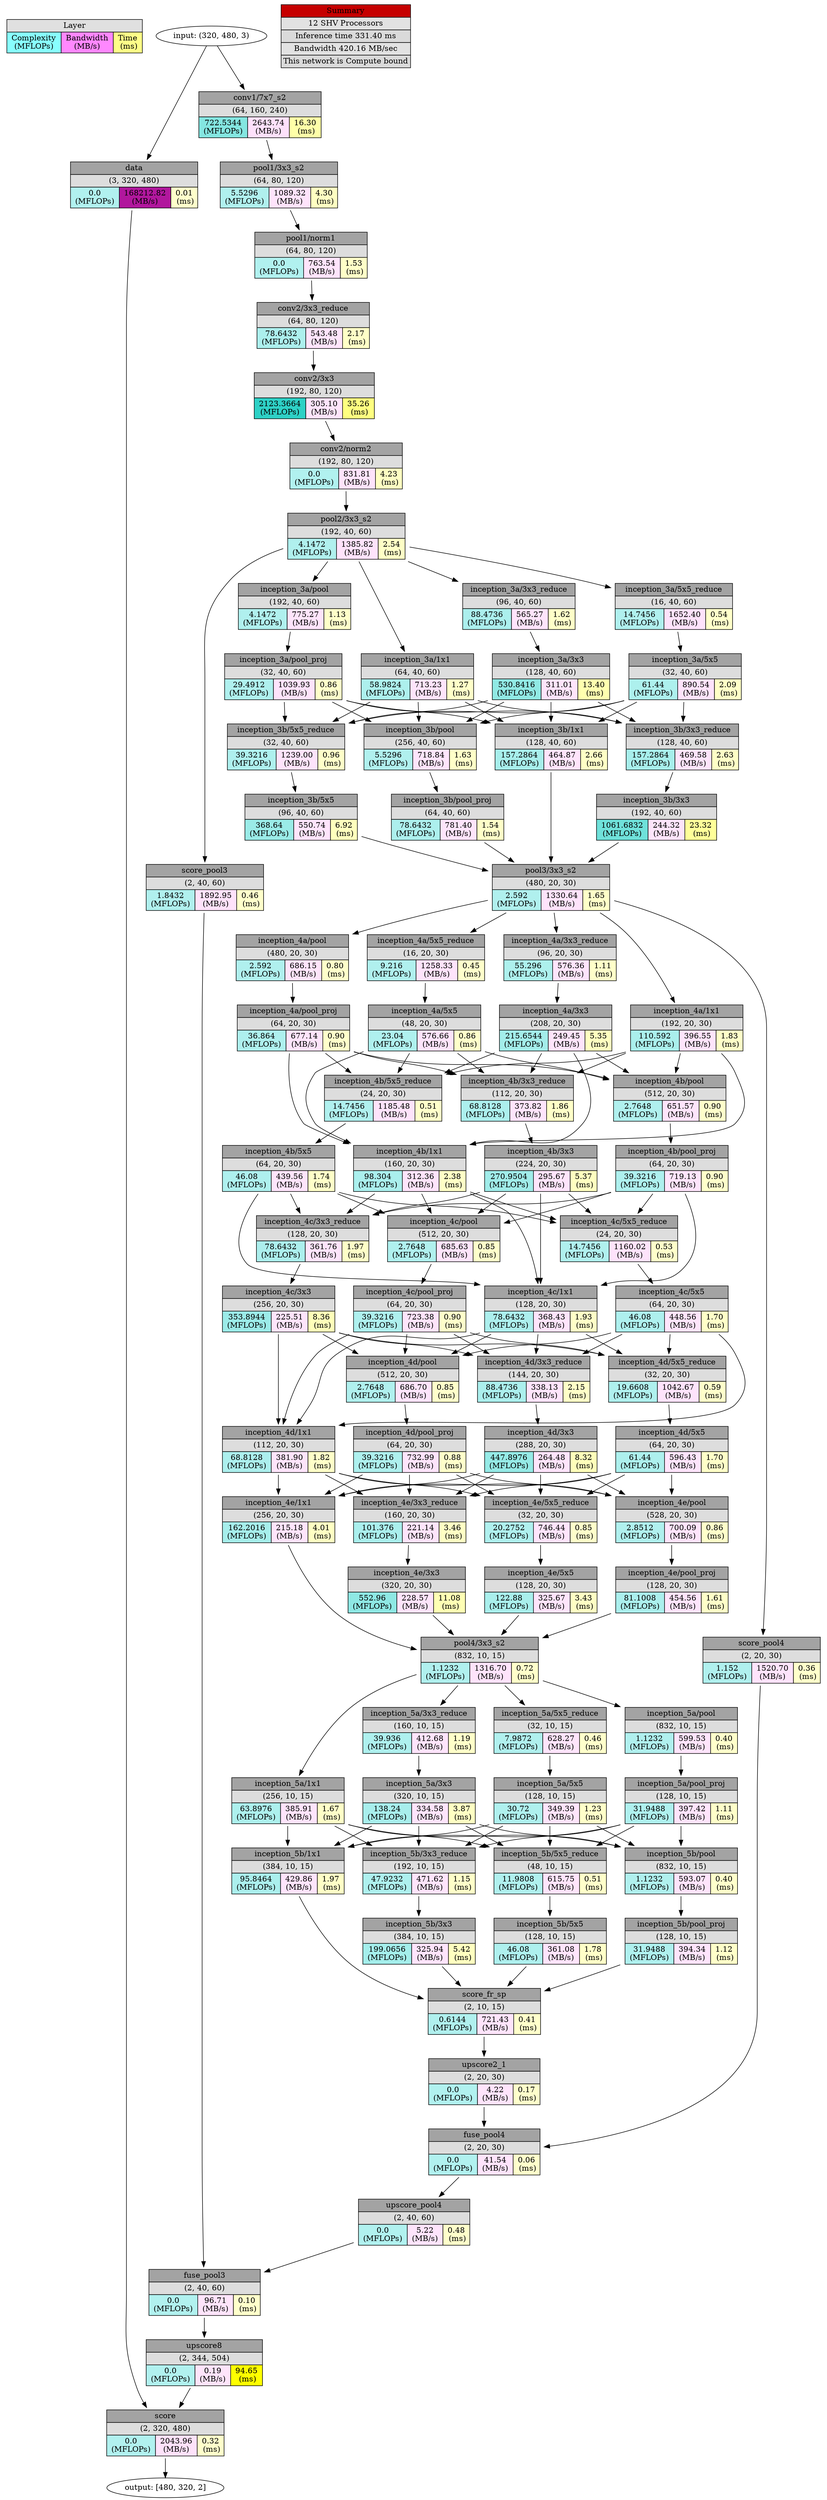 digraph output {
	Legend [label=<<TABLE BORDER="0" CELLBORDER="1" CELLSPACING="0" CELLPADDING="3">
<TR><TD  BGCOLOR = "#E0E0E0" COLSPAN="3">Layer</TD></TR>
<TR><TD BGCOLOR = "#88FFFF"> Complexity <br/> (MFLOPs) </TD>
<TD BGCOLOR = "#FF88FF"> Bandwidth <br/> (MB/s) </TD>
<TD BGCOLOR = "#FFFF88"> Time <br/> (ms)</TD></TR>
</TABLE>>
 shape=plaintext]
	Input [label="input: (320, 480, 3)"]
	data [label=<
<TABLE BORDER="0" CELLBORDER="1" CELLSPACING="0" CELLPADDING="3">
<TR>
    <TD  BGCOLOR = "#A3A3A3" COLSPAN="3">data</TD>
</TR>
<TR>
    <TD  BGCOLOR = "#DDDDDD" COLSPAN="3">(3, 320, 480)</TD>
</TR>
<TR>
    <TD BGCOLOR = "#B1F1EF"> 0.0 <br/> (MFLOPs) </TD>
    <TD BGCOLOR = "#B1179D"> 168212.82 <br/> (MB/s) </TD>
    <TD BGCOLOR = "#FFFFCB"> 0.01 <br/> (ms)</TD>
</TR>
</TABLE>>
 shape=plaintext]
	Input -> data
	score [label=<
<TABLE BORDER="0" CELLBORDER="1" CELLSPACING="0" CELLPADDING="3">
<TR>
    <TD  BGCOLOR = "#A3A3A3" COLSPAN="3">score</TD>
</TR>
<TR>
    <TD  BGCOLOR = "#DDDDDD" COLSPAN="3">(2, 320, 480)</TD>
</TR>
<TR>
    <TD BGCOLOR = "#B1F1EF"> 0.0 <br/> (MFLOPs) </TD>
    <TD BGCOLOR = "#FEE2FA"> 2043.96 <br/> (MB/s) </TD>
    <TD BGCOLOR = "#FFFFCB"> 0.32 <br/> (ms)</TD>
</TR>
</TABLE>>
 shape=plaintext]
	upscore8 -> score
	data -> score
	"conv1/7x7_s2" [label=<
<TABLE BORDER="0" CELLBORDER="1" CELLSPACING="0" CELLPADDING="3">
<TR>
    <TD  BGCOLOR = "#A3A3A3" COLSPAN="3">conv1/7x7_s2</TD>
</TR>
<TR>
    <TD  BGCOLOR = "#DDDDDD" COLSPAN="3">(64, 160, 240)</TD>
</TR>
<TR>
    <TD BGCOLOR = "#84E6E1"> 722.5344 <br/> (MFLOPs) </TD>
    <TD BGCOLOR = "#FDE1FA"> 2643.74 <br/> (MB/s) </TD>
    <TD BGCOLOR = "#FFFFA8"> 16.30 <br/> (ms)</TD>
</TR>
</TABLE>>
 shape=plaintext]
	Input -> "conv1/7x7_s2"
	"pool1/3x3_s2" [label=<
<TABLE BORDER="0" CELLBORDER="1" CELLSPACING="0" CELLPADDING="3">
<TR>
    <TD  BGCOLOR = "#A3A3A3" COLSPAN="3">pool1/3x3_s2</TD>
</TR>
<TR>
    <TD  BGCOLOR = "#DDDDDD" COLSPAN="3">(64, 80, 120)</TD>
</TR>
<TR>
    <TD BGCOLOR = "#B0F0EE"> 5.5296 <br/> (MFLOPs) </TD>
    <TD BGCOLOR = "#FEE3FB"> 1089.32 <br/> (MB/s) </TD>
    <TD BGCOLOR = "#FFFFC2"> 4.30 <br/> (ms)</TD>
</TR>
</TABLE>>
 shape=plaintext]
	"conv1/7x7_s2" -> "pool1/3x3_s2"
	"pool1/norm1" [label=<
<TABLE BORDER="0" CELLBORDER="1" CELLSPACING="0" CELLPADDING="3">
<TR>
    <TD  BGCOLOR = "#A3A3A3" COLSPAN="3">pool1/norm1</TD>
</TR>
<TR>
    <TD  BGCOLOR = "#DDDDDD" COLSPAN="3">(64, 80, 120)</TD>
</TR>
<TR>
    <TD BGCOLOR = "#B1F1EF"> 0.0 <br/> (MFLOPs) </TD>
    <TD BGCOLOR = "#FEE4FB"> 763.54 <br/> (MB/s) </TD>
    <TD BGCOLOR = "#FFFFC8"> 1.53 <br/> (ms)</TD>
</TR>
</TABLE>>
 shape=plaintext]
	"pool1/3x3_s2" -> "pool1/norm1"
	"conv2/3x3_reduce" [label=<
<TABLE BORDER="0" CELLBORDER="1" CELLSPACING="0" CELLPADDING="3">
<TR>
    <TD  BGCOLOR = "#A3A3A3" COLSPAN="3">conv2/3x3_reduce</TD>
</TR>
<TR>
    <TD  BGCOLOR = "#DDDDDD" COLSPAN="3">(64, 80, 120)</TD>
</TR>
<TR>
    <TD BGCOLOR = "#ACEFED"> 78.6432 <br/> (MFLOPs) </TD>
    <TD BGCOLOR = "#FEE4FB"> 543.48 <br/> (MB/s) </TD>
    <TD BGCOLOR = "#FFFFC7"> 2.17 <br/> (ms)</TD>
</TR>
</TABLE>>
 shape=plaintext]
	"pool1/norm1" -> "conv2/3x3_reduce"
	"conv2/3x3" [label=<
<TABLE BORDER="0" CELLBORDER="1" CELLSPACING="0" CELLPADDING="3">
<TR>
    <TD  BGCOLOR = "#A3A3A3" COLSPAN="3">conv2/3x3</TD>
</TR>
<TR>
    <TD  BGCOLOR = "#DDDDDD" COLSPAN="3">(192, 80, 120)</TD>
</TR>
<TR>
    <TD BGCOLOR = "#2ED1C6"> 2123.3664 <br/> (MFLOPs) </TD>
    <TD BGCOLOR = "#FEE4FB"> 305.10 <br/> (MB/s) </TD>
    <TD BGCOLOR = "#FFFF80"> 35.26 <br/> (ms)</TD>
</TR>
</TABLE>>
 shape=plaintext]
	"conv2/3x3_reduce" -> "conv2/3x3"
	"conv2/norm2" [label=<
<TABLE BORDER="0" CELLBORDER="1" CELLSPACING="0" CELLPADDING="3">
<TR>
    <TD  BGCOLOR = "#A3A3A3" COLSPAN="3">conv2/norm2</TD>
</TR>
<TR>
    <TD  BGCOLOR = "#DDDDDD" COLSPAN="3">(192, 80, 120)</TD>
</TR>
<TR>
    <TD BGCOLOR = "#B1F1EF"> 0.0 <br/> (MFLOPs) </TD>
    <TD BGCOLOR = "#FEE3FB"> 831.81 <br/> (MB/s) </TD>
    <TD BGCOLOR = "#FFFFC2"> 4.23 <br/> (ms)</TD>
</TR>
</TABLE>>
 shape=plaintext]
	"conv2/3x3" -> "conv2/norm2"
	"pool2/3x3_s2" [label=<
<TABLE BORDER="0" CELLBORDER="1" CELLSPACING="0" CELLPADDING="3">
<TR>
    <TD  BGCOLOR = "#A3A3A3" COLSPAN="3">pool2/3x3_s2</TD>
</TR>
<TR>
    <TD  BGCOLOR = "#DDDDDD" COLSPAN="3">(192, 40, 60)</TD>
</TR>
<TR>
    <TD BGCOLOR = "#B0F0EE"> 4.1472 <br/> (MFLOPs) </TD>
    <TD BGCOLOR = "#FEE3FB"> 1385.82 <br/> (MB/s) </TD>
    <TD BGCOLOR = "#FFFFC6"> 2.54 <br/> (ms)</TD>
</TR>
</TABLE>>
 shape=plaintext]
	"conv2/norm2" -> "pool2/3x3_s2"
	"inception_3a/1x1" [label=<
<TABLE BORDER="0" CELLBORDER="1" CELLSPACING="0" CELLPADDING="3">
<TR>
    <TD  BGCOLOR = "#A3A3A3" COLSPAN="3">inception_3a/1x1</TD>
</TR>
<TR>
    <TD  BGCOLOR = "#DDDDDD" COLSPAN="3">(64, 40, 60)</TD>
</TR>
<TR>
    <TD BGCOLOR = "#ADF0ED"> 58.9824 <br/> (MFLOPs) </TD>
    <TD BGCOLOR = "#FEE4FB"> 713.23 <br/> (MB/s) </TD>
    <TD BGCOLOR = "#FFFFC9"> 1.27 <br/> (ms)</TD>
</TR>
</TABLE>>
 shape=plaintext]
	"pool2/3x3_s2" -> "inception_3a/1x1"
	"inception_3a/3x3_reduce" [label=<
<TABLE BORDER="0" CELLBORDER="1" CELLSPACING="0" CELLPADDING="3">
<TR>
    <TD  BGCOLOR = "#A3A3A3" COLSPAN="3">inception_3a/3x3_reduce</TD>
</TR>
<TR>
    <TD  BGCOLOR = "#DDDDDD" COLSPAN="3">(96, 40, 60)</TD>
</TR>
<TR>
    <TD BGCOLOR = "#ABEFED"> 88.4736 <br/> (MFLOPs) </TD>
    <TD BGCOLOR = "#FEE4FB"> 565.27 <br/> (MB/s) </TD>
    <TD BGCOLOR = "#FFFFC8"> 1.62 <br/> (ms)</TD>
</TR>
</TABLE>>
 shape=plaintext]
	"pool2/3x3_s2" -> "inception_3a/3x3_reduce"
	"inception_3a/3x3" [label=<
<TABLE BORDER="0" CELLBORDER="1" CELLSPACING="0" CELLPADDING="3">
<TR>
    <TD  BGCOLOR = "#A3A3A3" COLSPAN="3">inception_3a/3x3</TD>
</TR>
<TR>
    <TD  BGCOLOR = "#DDDDDD" COLSPAN="3">(128, 40, 60)</TD>
</TR>
<TR>
    <TD BGCOLOR = "#90E9E4"> 530.8416 <br/> (MFLOPs) </TD>
    <TD BGCOLOR = "#FEE4FB"> 311.01 <br/> (MB/s) </TD>
    <TD BGCOLOR = "#FFFFAF"> 13.40 <br/> (ms)</TD>
</TR>
</TABLE>>
 shape=plaintext]
	"inception_3a/3x3_reduce" -> "inception_3a/3x3"
	"inception_3a/5x5_reduce" [label=<
<TABLE BORDER="0" CELLBORDER="1" CELLSPACING="0" CELLPADDING="3">
<TR>
    <TD  BGCOLOR = "#A3A3A3" COLSPAN="3">inception_3a/5x5_reduce</TD>
</TR>
<TR>
    <TD  BGCOLOR = "#DDDDDD" COLSPAN="3">(16, 40, 60)</TD>
</TR>
<TR>
    <TD BGCOLOR = "#B0F0EE"> 14.7456 <br/> (MFLOPs) </TD>
    <TD BGCOLOR = "#FEE2FB"> 1652.40 <br/> (MB/s) </TD>
    <TD BGCOLOR = "#FFFFCA"> 0.54 <br/> (ms)</TD>
</TR>
</TABLE>>
 shape=plaintext]
	"pool2/3x3_s2" -> "inception_3a/5x5_reduce"
	"inception_3a/5x5" [label=<
<TABLE BORDER="0" CELLBORDER="1" CELLSPACING="0" CELLPADDING="3">
<TR>
    <TD  BGCOLOR = "#A3A3A3" COLSPAN="3">inception_3a/5x5</TD>
</TR>
<TR>
    <TD  BGCOLOR = "#DDDDDD" COLSPAN="3">(32, 40, 60)</TD>
</TR>
<TR>
    <TD BGCOLOR = "#ADF0ED"> 61.44 <br/> (MFLOPs) </TD>
    <TD BGCOLOR = "#FEE3FB"> 890.54 <br/> (MB/s) </TD>
    <TD BGCOLOR = "#FFFFC7"> 2.09 <br/> (ms)</TD>
</TR>
</TABLE>>
 shape=plaintext]
	"inception_3a/5x5_reduce" -> "inception_3a/5x5"
	"inception_3a/pool" [label=<
<TABLE BORDER="0" CELLBORDER="1" CELLSPACING="0" CELLPADDING="3">
<TR>
    <TD  BGCOLOR = "#A3A3A3" COLSPAN="3">inception_3a/pool</TD>
</TR>
<TR>
    <TD  BGCOLOR = "#DDDDDD" COLSPAN="3">(192, 40, 60)</TD>
</TR>
<TR>
    <TD BGCOLOR = "#B0F0EE"> 4.1472 <br/> (MFLOPs) </TD>
    <TD BGCOLOR = "#FEE4FB"> 775.27 <br/> (MB/s) </TD>
    <TD BGCOLOR = "#FFFFC9"> 1.13 <br/> (ms)</TD>
</TR>
</TABLE>>
 shape=plaintext]
	"pool2/3x3_s2" -> "inception_3a/pool"
	"inception_3a/pool_proj" [label=<
<TABLE BORDER="0" CELLBORDER="1" CELLSPACING="0" CELLPADDING="3">
<TR>
    <TD  BGCOLOR = "#A3A3A3" COLSPAN="3">inception_3a/pool_proj</TD>
</TR>
<TR>
    <TD  BGCOLOR = "#DDDDDD" COLSPAN="3">(32, 40, 60)</TD>
</TR>
<TR>
    <TD BGCOLOR = "#AFF0EE"> 29.4912 <br/> (MFLOPs) </TD>
    <TD BGCOLOR = "#FEE3FB"> 1039.93 <br/> (MB/s) </TD>
    <TD BGCOLOR = "#FFFFCA"> 0.86 <br/> (ms)</TD>
</TR>
</TABLE>>
 shape=plaintext]
	"inception_3a/pool" -> "inception_3a/pool_proj"
	"inception_3b/1x1" [label=<
<TABLE BORDER="0" CELLBORDER="1" CELLSPACING="0" CELLPADDING="3">
<TR>
    <TD  BGCOLOR = "#A3A3A3" COLSPAN="3">inception_3b/1x1</TD>
</TR>
<TR>
    <TD  BGCOLOR = "#DDDDDD" COLSPAN="3">(128, 40, 60)</TD>
</TR>
<TR>
    <TD BGCOLOR = "#A7EEEB"> 157.2864 <br/> (MFLOPs) </TD>
    <TD BGCOLOR = "#FEE4FB"> 464.87 <br/> (MB/s) </TD>
    <TD BGCOLOR = "#FFFFC6"> 2.66 <br/> (ms)</TD>
</TR>
</TABLE>>
 shape=plaintext]
	"inception_3a/1x1" -> "inception_3b/1x1"
	"inception_3a/3x3" -> "inception_3b/1x1"
	"inception_3a/5x5" -> "inception_3b/1x1"
	"inception_3a/pool_proj" -> "inception_3b/1x1"
	"inception_3b/3x3_reduce" [label=<
<TABLE BORDER="0" CELLBORDER="1" CELLSPACING="0" CELLPADDING="3">
<TR>
    <TD  BGCOLOR = "#A3A3A3" COLSPAN="3">inception_3b/3x3_reduce</TD>
</TR>
<TR>
    <TD  BGCOLOR = "#DDDDDD" COLSPAN="3">(128, 40, 60)</TD>
</TR>
<TR>
    <TD BGCOLOR = "#A7EEEB"> 157.2864 <br/> (MFLOPs) </TD>
    <TD BGCOLOR = "#FEE4FB"> 469.58 <br/> (MB/s) </TD>
    <TD BGCOLOR = "#FFFFC6"> 2.63 <br/> (ms)</TD>
</TR>
</TABLE>>
 shape=plaintext]
	"inception_3a/1x1" -> "inception_3b/3x3_reduce"
	"inception_3a/3x3" -> "inception_3b/3x3_reduce"
	"inception_3a/5x5" -> "inception_3b/3x3_reduce"
	"inception_3a/pool_proj" -> "inception_3b/3x3_reduce"
	"inception_3b/3x3" [label=<
<TABLE BORDER="0" CELLBORDER="1" CELLSPACING="0" CELLPADDING="3">
<TR>
    <TD  BGCOLOR = "#A3A3A3" COLSPAN="3">inception_3b/3x3</TD>
</TR>
<TR>
    <TD  BGCOLOR = "#DDDDDD" COLSPAN="3">(192, 40, 60)</TD>
</TR>
<TR>
    <TD BGCOLOR = "#6FE1DA"> 1061.6832 <br/> (MFLOPs) </TD>
    <TD BGCOLOR = "#FEE4FB"> 244.32 <br/> (MB/s) </TD>
    <TD BGCOLOR = "#FFFF99"> 23.32 <br/> (ms)</TD>
</TR>
</TABLE>>
 shape=plaintext]
	"inception_3b/3x3_reduce" -> "inception_3b/3x3"
	"inception_3b/5x5_reduce" [label=<
<TABLE BORDER="0" CELLBORDER="1" CELLSPACING="0" CELLPADDING="3">
<TR>
    <TD  BGCOLOR = "#A3A3A3" COLSPAN="3">inception_3b/5x5_reduce</TD>
</TR>
<TR>
    <TD  BGCOLOR = "#DDDDDD" COLSPAN="3">(32, 40, 60)</TD>
</TR>
<TR>
    <TD BGCOLOR = "#AEF0EE"> 39.3216 <br/> (MFLOPs) </TD>
    <TD BGCOLOR = "#FEE3FB"> 1239.00 <br/> (MB/s) </TD>
    <TD BGCOLOR = "#FFFFC9"> 0.96 <br/> (ms)</TD>
</TR>
</TABLE>>
 shape=plaintext]
	"inception_3a/1x1" -> "inception_3b/5x5_reduce"
	"inception_3a/3x3" -> "inception_3b/5x5_reduce"
	"inception_3a/5x5" -> "inception_3b/5x5_reduce"
	"inception_3a/pool_proj" -> "inception_3b/5x5_reduce"
	"inception_3b/5x5" [label=<
<TABLE BORDER="0" CELLBORDER="1" CELLSPACING="0" CELLPADDING="3">
<TR>
    <TD  BGCOLOR = "#A3A3A3" COLSPAN="3">inception_3b/5x5</TD>
</TR>
<TR>
    <TD  BGCOLOR = "#DDDDDD" COLSPAN="3">(96, 40, 60)</TD>
</TR>
<TR>
    <TD BGCOLOR = "#9AEBE7"> 368.64 <br/> (MFLOPs) </TD>
    <TD BGCOLOR = "#FEE4FB"> 550.74 <br/> (MB/s) </TD>
    <TD BGCOLOR = "#FFFFBD"> 6.92 <br/> (ms)</TD>
</TR>
</TABLE>>
 shape=plaintext]
	"inception_3b/5x5_reduce" -> "inception_3b/5x5"
	"inception_3b/pool" [label=<
<TABLE BORDER="0" CELLBORDER="1" CELLSPACING="0" CELLPADDING="3">
<TR>
    <TD  BGCOLOR = "#A3A3A3" COLSPAN="3">inception_3b/pool</TD>
</TR>
<TR>
    <TD  BGCOLOR = "#DDDDDD" COLSPAN="3">(256, 40, 60)</TD>
</TR>
<TR>
    <TD BGCOLOR = "#B0F0EE"> 5.5296 <br/> (MFLOPs) </TD>
    <TD BGCOLOR = "#FEE4FB"> 718.84 <br/> (MB/s) </TD>
    <TD BGCOLOR = "#FFFFC8"> 1.63 <br/> (ms)</TD>
</TR>
</TABLE>>
 shape=plaintext]
	"inception_3a/1x1" -> "inception_3b/pool"
	"inception_3a/3x3" -> "inception_3b/pool"
	"inception_3a/5x5" -> "inception_3b/pool"
	"inception_3a/pool_proj" -> "inception_3b/pool"
	"inception_3b/pool_proj" [label=<
<TABLE BORDER="0" CELLBORDER="1" CELLSPACING="0" CELLPADDING="3">
<TR>
    <TD  BGCOLOR = "#A3A3A3" COLSPAN="3">inception_3b/pool_proj</TD>
</TR>
<TR>
    <TD  BGCOLOR = "#DDDDDD" COLSPAN="3">(64, 40, 60)</TD>
</TR>
<TR>
    <TD BGCOLOR = "#ACEFED"> 78.6432 <br/> (MFLOPs) </TD>
    <TD BGCOLOR = "#FEE4FB"> 781.40 <br/> (MB/s) </TD>
    <TD BGCOLOR = "#FFFFC8"> 1.54 <br/> (ms)</TD>
</TR>
</TABLE>>
 shape=plaintext]
	"inception_3b/pool" -> "inception_3b/pool_proj"
	"pool3/3x3_s2" [label=<
<TABLE BORDER="0" CELLBORDER="1" CELLSPACING="0" CELLPADDING="3">
<TR>
    <TD  BGCOLOR = "#A3A3A3" COLSPAN="3">pool3/3x3_s2</TD>
</TR>
<TR>
    <TD  BGCOLOR = "#DDDDDD" COLSPAN="3">(480, 20, 30)</TD>
</TR>
<TR>
    <TD BGCOLOR = "#B0F0EE"> 2.592 <br/> (MFLOPs) </TD>
    <TD BGCOLOR = "#FEE3FB"> 1330.64 <br/> (MB/s) </TD>
    <TD BGCOLOR = "#FFFFC8"> 1.65 <br/> (ms)</TD>
</TR>
</TABLE>>
 shape=plaintext]
	"inception_3b/1x1" -> "pool3/3x3_s2"
	"inception_3b/3x3" -> "pool3/3x3_s2"
	"inception_3b/5x5" -> "pool3/3x3_s2"
	"inception_3b/pool_proj" -> "pool3/3x3_s2"
	"inception_4a/1x1" [label=<
<TABLE BORDER="0" CELLBORDER="1" CELLSPACING="0" CELLPADDING="3">
<TR>
    <TD  BGCOLOR = "#A3A3A3" COLSPAN="3">inception_4a/1x1</TD>
</TR>
<TR>
    <TD  BGCOLOR = "#DDDDDD" COLSPAN="3">(192, 20, 30)</TD>
</TR>
<TR>
    <TD BGCOLOR = "#AAEFEC"> 110.592 <br/> (MFLOPs) </TD>
    <TD BGCOLOR = "#FEE4FB"> 396.55 <br/> (MB/s) </TD>
    <TD BGCOLOR = "#FFFFC8"> 1.83 <br/> (ms)</TD>
</TR>
</TABLE>>
 shape=plaintext]
	"pool3/3x3_s2" -> "inception_4a/1x1"
	"inception_4a/3x3_reduce" [label=<
<TABLE BORDER="0" CELLBORDER="1" CELLSPACING="0" CELLPADDING="3">
<TR>
    <TD  BGCOLOR = "#A3A3A3" COLSPAN="3">inception_4a/3x3_reduce</TD>
</TR>
<TR>
    <TD  BGCOLOR = "#DDDDDD" COLSPAN="3">(96, 20, 30)</TD>
</TR>
<TR>
    <TD BGCOLOR = "#ADF0ED"> 55.296 <br/> (MFLOPs) </TD>
    <TD BGCOLOR = "#FEE4FB"> 576.36 <br/> (MB/s) </TD>
    <TD BGCOLOR = "#FFFFC9"> 1.11 <br/> (ms)</TD>
</TR>
</TABLE>>
 shape=plaintext]
	"pool3/3x3_s2" -> "inception_4a/3x3_reduce"
	"inception_4a/3x3" [label=<
<TABLE BORDER="0" CELLBORDER="1" CELLSPACING="0" CELLPADDING="3">
<TR>
    <TD  BGCOLOR = "#A3A3A3" COLSPAN="3">inception_4a/3x3</TD>
</TR>
<TR>
    <TD  BGCOLOR = "#DDDDDD" COLSPAN="3">(208, 20, 30)</TD>
</TR>
<TR>
    <TD BGCOLOR = "#A3EDEA"> 215.6544 <br/> (MFLOPs) </TD>
    <TD BGCOLOR = "#FEE4FB"> 249.45 <br/> (MB/s) </TD>
    <TD BGCOLOR = "#FFFFC0"> 5.35 <br/> (ms)</TD>
</TR>
</TABLE>>
 shape=plaintext]
	"inception_4a/3x3_reduce" -> "inception_4a/3x3"
	"inception_4a/5x5_reduce" [label=<
<TABLE BORDER="0" CELLBORDER="1" CELLSPACING="0" CELLPADDING="3">
<TR>
    <TD  BGCOLOR = "#A3A3A3" COLSPAN="3">inception_4a/5x5_reduce</TD>
</TR>
<TR>
    <TD  BGCOLOR = "#DDDDDD" COLSPAN="3">(16, 20, 30)</TD>
</TR>
<TR>
    <TD BGCOLOR = "#B0F0EE"> 9.216 <br/> (MFLOPs) </TD>
    <TD BGCOLOR = "#FEE3FB"> 1258.33 <br/> (MB/s) </TD>
    <TD BGCOLOR = "#FFFFCB"> 0.45 <br/> (ms)</TD>
</TR>
</TABLE>>
 shape=plaintext]
	"pool3/3x3_s2" -> "inception_4a/5x5_reduce"
	"inception_4a/5x5" [label=<
<TABLE BORDER="0" CELLBORDER="1" CELLSPACING="0" CELLPADDING="3">
<TR>
    <TD  BGCOLOR = "#A3A3A3" COLSPAN="3">inception_4a/5x5</TD>
</TR>
<TR>
    <TD  BGCOLOR = "#DDDDDD" COLSPAN="3">(48, 20, 30)</TD>
</TR>
<TR>
    <TD BGCOLOR = "#AFF0EE"> 23.04 <br/> (MFLOPs) </TD>
    <TD BGCOLOR = "#FEE4FB"> 576.66 <br/> (MB/s) </TD>
    <TD BGCOLOR = "#FFFFCA"> 0.86 <br/> (ms)</TD>
</TR>
</TABLE>>
 shape=plaintext]
	"inception_4a/5x5_reduce" -> "inception_4a/5x5"
	"inception_4a/pool" [label=<
<TABLE BORDER="0" CELLBORDER="1" CELLSPACING="0" CELLPADDING="3">
<TR>
    <TD  BGCOLOR = "#A3A3A3" COLSPAN="3">inception_4a/pool</TD>
</TR>
<TR>
    <TD  BGCOLOR = "#DDDDDD" COLSPAN="3">(480, 20, 30)</TD>
</TR>
<TR>
    <TD BGCOLOR = "#B0F0EE"> 2.592 <br/> (MFLOPs) </TD>
    <TD BGCOLOR = "#FEE4FB"> 686.15 <br/> (MB/s) </TD>
    <TD BGCOLOR = "#FFFFCA"> 0.80 <br/> (ms)</TD>
</TR>
</TABLE>>
 shape=plaintext]
	"pool3/3x3_s2" -> "inception_4a/pool"
	"inception_4a/pool_proj" [label=<
<TABLE BORDER="0" CELLBORDER="1" CELLSPACING="0" CELLPADDING="3">
<TR>
    <TD  BGCOLOR = "#A3A3A3" COLSPAN="3">inception_4a/pool_proj</TD>
</TR>
<TR>
    <TD  BGCOLOR = "#DDDDDD" COLSPAN="3">(64, 20, 30)</TD>
</TR>
<TR>
    <TD BGCOLOR = "#AEF0EE"> 36.864 <br/> (MFLOPs) </TD>
    <TD BGCOLOR = "#FEE4FB"> 677.14 <br/> (MB/s) </TD>
    <TD BGCOLOR = "#FFFFCA"> 0.90 <br/> (ms)</TD>
</TR>
</TABLE>>
 shape=plaintext]
	"inception_4a/pool" -> "inception_4a/pool_proj"
	"inception_4b/1x1" [label=<
<TABLE BORDER="0" CELLBORDER="1" CELLSPACING="0" CELLPADDING="3">
<TR>
    <TD  BGCOLOR = "#A3A3A3" COLSPAN="3">inception_4b/1x1</TD>
</TR>
<TR>
    <TD  BGCOLOR = "#DDDDDD" COLSPAN="3">(160, 20, 30)</TD>
</TR>
<TR>
    <TD BGCOLOR = "#AAEFED"> 98.304 <br/> (MFLOPs) </TD>
    <TD BGCOLOR = "#FEE4FB"> 312.36 <br/> (MB/s) </TD>
    <TD BGCOLOR = "#FFFFC6"> 2.38 <br/> (ms)</TD>
</TR>
</TABLE>>
 shape=plaintext]
	"inception_4a/1x1" -> "inception_4b/1x1"
	"inception_4a/3x3" -> "inception_4b/1x1"
	"inception_4a/5x5" -> "inception_4b/1x1"
	"inception_4a/pool_proj" -> "inception_4b/1x1"
	"inception_4b/3x3_reduce" [label=<
<TABLE BORDER="0" CELLBORDER="1" CELLSPACING="0" CELLPADDING="3">
<TR>
    <TD  BGCOLOR = "#A3A3A3" COLSPAN="3">inception_4b/3x3_reduce</TD>
</TR>
<TR>
    <TD  BGCOLOR = "#DDDDDD" COLSPAN="3">(112, 20, 30)</TD>
</TR>
<TR>
    <TD BGCOLOR = "#ACEFED"> 68.8128 <br/> (MFLOPs) </TD>
    <TD BGCOLOR = "#FEE4FB"> 373.82 <br/> (MB/s) </TD>
    <TD BGCOLOR = "#FFFFC8"> 1.86 <br/> (ms)</TD>
</TR>
</TABLE>>
 shape=plaintext]
	"inception_4a/1x1" -> "inception_4b/3x3_reduce"
	"inception_4a/3x3" -> "inception_4b/3x3_reduce"
	"inception_4a/5x5" -> "inception_4b/3x3_reduce"
	"inception_4a/pool_proj" -> "inception_4b/3x3_reduce"
	"inception_4b/3x3" [label=<
<TABLE BORDER="0" CELLBORDER="1" CELLSPACING="0" CELLPADDING="3">
<TR>
    <TD  BGCOLOR = "#A3A3A3" COLSPAN="3">inception_4b/3x3</TD>
</TR>
<TR>
    <TD  BGCOLOR = "#DDDDDD" COLSPAN="3">(224, 20, 30)</TD>
</TR>
<TR>
    <TD BGCOLOR = "#A0ECE9"> 270.9504 <br/> (MFLOPs) </TD>
    <TD BGCOLOR = "#FEE4FB"> 295.67 <br/> (MB/s) </TD>
    <TD BGCOLOR = "#FFFFC0"> 5.37 <br/> (ms)</TD>
</TR>
</TABLE>>
 shape=plaintext]
	"inception_4b/3x3_reduce" -> "inception_4b/3x3"
	"inception_4b/5x5_reduce" [label=<
<TABLE BORDER="0" CELLBORDER="1" CELLSPACING="0" CELLPADDING="3">
<TR>
    <TD  BGCOLOR = "#A3A3A3" COLSPAN="3">inception_4b/5x5_reduce</TD>
</TR>
<TR>
    <TD  BGCOLOR = "#DDDDDD" COLSPAN="3">(24, 20, 30)</TD>
</TR>
<TR>
    <TD BGCOLOR = "#B0F0EE"> 14.7456 <br/> (MFLOPs) </TD>
    <TD BGCOLOR = "#FEE3FB"> 1185.48 <br/> (MB/s) </TD>
    <TD BGCOLOR = "#FFFFCA"> 0.51 <br/> (ms)</TD>
</TR>
</TABLE>>
 shape=plaintext]
	"inception_4a/1x1" -> "inception_4b/5x5_reduce"
	"inception_4a/3x3" -> "inception_4b/5x5_reduce"
	"inception_4a/5x5" -> "inception_4b/5x5_reduce"
	"inception_4a/pool_proj" -> "inception_4b/5x5_reduce"
	"inception_4b/5x5" [label=<
<TABLE BORDER="0" CELLBORDER="1" CELLSPACING="0" CELLPADDING="3">
<TR>
    <TD  BGCOLOR = "#A3A3A3" COLSPAN="3">inception_4b/5x5</TD>
</TR>
<TR>
    <TD  BGCOLOR = "#DDDDDD" COLSPAN="3">(64, 20, 30)</TD>
</TR>
<TR>
    <TD BGCOLOR = "#AEF0EE"> 46.08 <br/> (MFLOPs) </TD>
    <TD BGCOLOR = "#FEE4FB"> 439.56 <br/> (MB/s) </TD>
    <TD BGCOLOR = "#FFFFC8"> 1.74 <br/> (ms)</TD>
</TR>
</TABLE>>
 shape=plaintext]
	"inception_4b/5x5_reduce" -> "inception_4b/5x5"
	"inception_4b/pool" [label=<
<TABLE BORDER="0" CELLBORDER="1" CELLSPACING="0" CELLPADDING="3">
<TR>
    <TD  BGCOLOR = "#A3A3A3" COLSPAN="3">inception_4b/pool</TD>
</TR>
<TR>
    <TD  BGCOLOR = "#DDDDDD" COLSPAN="3">(512, 20, 30)</TD>
</TR>
<TR>
    <TD BGCOLOR = "#B0F0EE"> 2.7648 <br/> (MFLOPs) </TD>
    <TD BGCOLOR = "#FEE4FB"> 651.57 <br/> (MB/s) </TD>
    <TD BGCOLOR = "#FFFFCA"> 0.90 <br/> (ms)</TD>
</TR>
</TABLE>>
 shape=plaintext]
	"inception_4a/1x1" -> "inception_4b/pool"
	"inception_4a/3x3" -> "inception_4b/pool"
	"inception_4a/5x5" -> "inception_4b/pool"
	"inception_4a/pool_proj" -> "inception_4b/pool"
	"inception_4b/pool_proj" [label=<
<TABLE BORDER="0" CELLBORDER="1" CELLSPACING="0" CELLPADDING="3">
<TR>
    <TD  BGCOLOR = "#A3A3A3" COLSPAN="3">inception_4b/pool_proj</TD>
</TR>
<TR>
    <TD  BGCOLOR = "#DDDDDD" COLSPAN="3">(64, 20, 30)</TD>
</TR>
<TR>
    <TD BGCOLOR = "#AEF0EE"> 39.3216 <br/> (MFLOPs) </TD>
    <TD BGCOLOR = "#FEE4FB"> 719.13 <br/> (MB/s) </TD>
    <TD BGCOLOR = "#FFFFCA"> 0.90 <br/> (ms)</TD>
</TR>
</TABLE>>
 shape=plaintext]
	"inception_4b/pool" -> "inception_4b/pool_proj"
	"inception_4c/1x1" [label=<
<TABLE BORDER="0" CELLBORDER="1" CELLSPACING="0" CELLPADDING="3">
<TR>
    <TD  BGCOLOR = "#A3A3A3" COLSPAN="3">inception_4c/1x1</TD>
</TR>
<TR>
    <TD  BGCOLOR = "#DDDDDD" COLSPAN="3">(128, 20, 30)</TD>
</TR>
<TR>
    <TD BGCOLOR = "#ACEFED"> 78.6432 <br/> (MFLOPs) </TD>
    <TD BGCOLOR = "#FEE4FB"> 368.43 <br/> (MB/s) </TD>
    <TD BGCOLOR = "#FFFFC7"> 1.93 <br/> (ms)</TD>
</TR>
</TABLE>>
 shape=plaintext]
	"inception_4b/1x1" -> "inception_4c/1x1"
	"inception_4b/3x3" -> "inception_4c/1x1"
	"inception_4b/5x5" -> "inception_4c/1x1"
	"inception_4b/pool_proj" -> "inception_4c/1x1"
	"inception_4c/3x3_reduce" [label=<
<TABLE BORDER="0" CELLBORDER="1" CELLSPACING="0" CELLPADDING="3">
<TR>
    <TD  BGCOLOR = "#A3A3A3" COLSPAN="3">inception_4c/3x3_reduce</TD>
</TR>
<TR>
    <TD  BGCOLOR = "#DDDDDD" COLSPAN="3">(128, 20, 30)</TD>
</TR>
<TR>
    <TD BGCOLOR = "#ACEFED"> 78.6432 <br/> (MFLOPs) </TD>
    <TD BGCOLOR = "#FEE4FB"> 361.76 <br/> (MB/s) </TD>
    <TD BGCOLOR = "#FFFFC7"> 1.97 <br/> (ms)</TD>
</TR>
</TABLE>>
 shape=plaintext]
	"inception_4b/1x1" -> "inception_4c/3x3_reduce"
	"inception_4b/3x3" -> "inception_4c/3x3_reduce"
	"inception_4b/5x5" -> "inception_4c/3x3_reduce"
	"inception_4b/pool_proj" -> "inception_4c/3x3_reduce"
	"inception_4c/3x3" [label=<
<TABLE BORDER="0" CELLBORDER="1" CELLSPACING="0" CELLPADDING="3">
<TR>
    <TD  BGCOLOR = "#A3A3A3" COLSPAN="3">inception_4c/3x3</TD>
</TR>
<TR>
    <TD  BGCOLOR = "#DDDDDD" COLSPAN="3">(256, 20, 30)</TD>
</TR>
<TR>
    <TD BGCOLOR = "#9BEBE8"> 353.8944 <br/> (MFLOPs) </TD>
    <TD BGCOLOR = "#FEE4FB"> 225.51 <br/> (MB/s) </TD>
    <TD BGCOLOR = "#FFFFB9"> 8.36 <br/> (ms)</TD>
</TR>
</TABLE>>
 shape=plaintext]
	"inception_4c/3x3_reduce" -> "inception_4c/3x3"
	"inception_4c/5x5_reduce" [label=<
<TABLE BORDER="0" CELLBORDER="1" CELLSPACING="0" CELLPADDING="3">
<TR>
    <TD  BGCOLOR = "#A3A3A3" COLSPAN="3">inception_4c/5x5_reduce</TD>
</TR>
<TR>
    <TD  BGCOLOR = "#DDDDDD" COLSPAN="3">(24, 20, 30)</TD>
</TR>
<TR>
    <TD BGCOLOR = "#B0F0EE"> 14.7456 <br/> (MFLOPs) </TD>
    <TD BGCOLOR = "#FEE3FB"> 1160.02 <br/> (MB/s) </TD>
    <TD BGCOLOR = "#FFFFCA"> 0.53 <br/> (ms)</TD>
</TR>
</TABLE>>
 shape=plaintext]
	"inception_4b/1x1" -> "inception_4c/5x5_reduce"
	"inception_4b/3x3" -> "inception_4c/5x5_reduce"
	"inception_4b/5x5" -> "inception_4c/5x5_reduce"
	"inception_4b/pool_proj" -> "inception_4c/5x5_reduce"
	"inception_4c/5x5" [label=<
<TABLE BORDER="0" CELLBORDER="1" CELLSPACING="0" CELLPADDING="3">
<TR>
    <TD  BGCOLOR = "#A3A3A3" COLSPAN="3">inception_4c/5x5</TD>
</TR>
<TR>
    <TD  BGCOLOR = "#DDDDDD" COLSPAN="3">(64, 20, 30)</TD>
</TR>
<TR>
    <TD BGCOLOR = "#AEF0EE"> 46.08 <br/> (MFLOPs) </TD>
    <TD BGCOLOR = "#FEE4FB"> 448.56 <br/> (MB/s) </TD>
    <TD BGCOLOR = "#FFFFC8"> 1.70 <br/> (ms)</TD>
</TR>
</TABLE>>
 shape=plaintext]
	"inception_4c/5x5_reduce" -> "inception_4c/5x5"
	"inception_4c/pool" [label=<
<TABLE BORDER="0" CELLBORDER="1" CELLSPACING="0" CELLPADDING="3">
<TR>
    <TD  BGCOLOR = "#A3A3A3" COLSPAN="3">inception_4c/pool</TD>
</TR>
<TR>
    <TD  BGCOLOR = "#DDDDDD" COLSPAN="3">(512, 20, 30)</TD>
</TR>
<TR>
    <TD BGCOLOR = "#B0F0EE"> 2.7648 <br/> (MFLOPs) </TD>
    <TD BGCOLOR = "#FEE4FB"> 685.63 <br/> (MB/s) </TD>
    <TD BGCOLOR = "#FFFFCA"> 0.85 <br/> (ms)</TD>
</TR>
</TABLE>>
 shape=plaintext]
	"inception_4b/1x1" -> "inception_4c/pool"
	"inception_4b/3x3" -> "inception_4c/pool"
	"inception_4b/5x5" -> "inception_4c/pool"
	"inception_4b/pool_proj" -> "inception_4c/pool"
	"inception_4c/pool_proj" [label=<
<TABLE BORDER="0" CELLBORDER="1" CELLSPACING="0" CELLPADDING="3">
<TR>
    <TD  BGCOLOR = "#A3A3A3" COLSPAN="3">inception_4c/pool_proj</TD>
</TR>
<TR>
    <TD  BGCOLOR = "#DDDDDD" COLSPAN="3">(64, 20, 30)</TD>
</TR>
<TR>
    <TD BGCOLOR = "#AEF0EE"> 39.3216 <br/> (MFLOPs) </TD>
    <TD BGCOLOR = "#FEE4FB"> 723.38 <br/> (MB/s) </TD>
    <TD BGCOLOR = "#FFFFCA"> 0.90 <br/> (ms)</TD>
</TR>
</TABLE>>
 shape=plaintext]
	"inception_4c/pool" -> "inception_4c/pool_proj"
	"inception_4d/1x1" [label=<
<TABLE BORDER="0" CELLBORDER="1" CELLSPACING="0" CELLPADDING="3">
<TR>
    <TD  BGCOLOR = "#A3A3A3" COLSPAN="3">inception_4d/1x1</TD>
</TR>
<TR>
    <TD  BGCOLOR = "#DDDDDD" COLSPAN="3">(112, 20, 30)</TD>
</TR>
<TR>
    <TD BGCOLOR = "#ACEFED"> 68.8128 <br/> (MFLOPs) </TD>
    <TD BGCOLOR = "#FEE4FB"> 381.90 <br/> (MB/s) </TD>
    <TD BGCOLOR = "#FFFFC8"> 1.82 <br/> (ms)</TD>
</TR>
</TABLE>>
 shape=plaintext]
	"inception_4c/1x1" -> "inception_4d/1x1"
	"inception_4c/3x3" -> "inception_4d/1x1"
	"inception_4c/5x5" -> "inception_4d/1x1"
	"inception_4c/pool_proj" -> "inception_4d/1x1"
	"inception_4d/3x3_reduce" [label=<
<TABLE BORDER="0" CELLBORDER="1" CELLSPACING="0" CELLPADDING="3">
<TR>
    <TD  BGCOLOR = "#A3A3A3" COLSPAN="3">inception_4d/3x3_reduce</TD>
</TR>
<TR>
    <TD  BGCOLOR = "#DDDDDD" COLSPAN="3">(144, 20, 30)</TD>
</TR>
<TR>
    <TD BGCOLOR = "#ABEFED"> 88.4736 <br/> (MFLOPs) </TD>
    <TD BGCOLOR = "#FEE4FB"> 338.13 <br/> (MB/s) </TD>
    <TD BGCOLOR = "#FFFFC7"> 2.15 <br/> (ms)</TD>
</TR>
</TABLE>>
 shape=plaintext]
	"inception_4c/1x1" -> "inception_4d/3x3_reduce"
	"inception_4c/3x3" -> "inception_4d/3x3_reduce"
	"inception_4c/5x5" -> "inception_4d/3x3_reduce"
	"inception_4c/pool_proj" -> "inception_4d/3x3_reduce"
	"inception_4d/3x3" [label=<
<TABLE BORDER="0" CELLBORDER="1" CELLSPACING="0" CELLPADDING="3">
<TR>
    <TD  BGCOLOR = "#A3A3A3" COLSPAN="3">inception_4d/3x3</TD>
</TR>
<TR>
    <TD  BGCOLOR = "#DDDDDD" COLSPAN="3">(288, 20, 30)</TD>
</TR>
<TR>
    <TD BGCOLOR = "#95EAE6"> 447.8976 <br/> (MFLOPs) </TD>
    <TD BGCOLOR = "#FEE4FB"> 264.48 <br/> (MB/s) </TD>
    <TD BGCOLOR = "#FFFFBA"> 8.32 <br/> (ms)</TD>
</TR>
</TABLE>>
 shape=plaintext]
	"inception_4d/3x3_reduce" -> "inception_4d/3x3"
	"inception_4d/5x5_reduce" [label=<
<TABLE BORDER="0" CELLBORDER="1" CELLSPACING="0" CELLPADDING="3">
<TR>
    <TD  BGCOLOR = "#A3A3A3" COLSPAN="3">inception_4d/5x5_reduce</TD>
</TR>
<TR>
    <TD  BGCOLOR = "#DDDDDD" COLSPAN="3">(32, 20, 30)</TD>
</TR>
<TR>
    <TD BGCOLOR = "#AFF0EE"> 19.6608 <br/> (MFLOPs) </TD>
    <TD BGCOLOR = "#FEE3FB"> 1042.67 <br/> (MB/s) </TD>
    <TD BGCOLOR = "#FFFFCA"> 0.59 <br/> (ms)</TD>
</TR>
</TABLE>>
 shape=plaintext]
	"inception_4c/1x1" -> "inception_4d/5x5_reduce"
	"inception_4c/3x3" -> "inception_4d/5x5_reduce"
	"inception_4c/5x5" -> "inception_4d/5x5_reduce"
	"inception_4c/pool_proj" -> "inception_4d/5x5_reduce"
	"inception_4d/5x5" [label=<
<TABLE BORDER="0" CELLBORDER="1" CELLSPACING="0" CELLPADDING="3">
<TR>
    <TD  BGCOLOR = "#A3A3A3" COLSPAN="3">inception_4d/5x5</TD>
</TR>
<TR>
    <TD  BGCOLOR = "#DDDDDD" COLSPAN="3">(64, 20, 30)</TD>
</TR>
<TR>
    <TD BGCOLOR = "#ADF0ED"> 61.44 <br/> (MFLOPs) </TD>
    <TD BGCOLOR = "#FEE4FB"> 596.43 <br/> (MB/s) </TD>
    <TD BGCOLOR = "#FFFFC8"> 1.70 <br/> (ms)</TD>
</TR>
</TABLE>>
 shape=plaintext]
	"inception_4d/5x5_reduce" -> "inception_4d/5x5"
	"inception_4d/pool" [label=<
<TABLE BORDER="0" CELLBORDER="1" CELLSPACING="0" CELLPADDING="3">
<TR>
    <TD  BGCOLOR = "#A3A3A3" COLSPAN="3">inception_4d/pool</TD>
</TR>
<TR>
    <TD  BGCOLOR = "#DDDDDD" COLSPAN="3">(512, 20, 30)</TD>
</TR>
<TR>
    <TD BGCOLOR = "#B0F0EE"> 2.7648 <br/> (MFLOPs) </TD>
    <TD BGCOLOR = "#FEE4FB"> 686.70 <br/> (MB/s) </TD>
    <TD BGCOLOR = "#FFFFCA"> 0.85 <br/> (ms)</TD>
</TR>
</TABLE>>
 shape=plaintext]
	"inception_4c/1x1" -> "inception_4d/pool"
	"inception_4c/3x3" -> "inception_4d/pool"
	"inception_4c/5x5" -> "inception_4d/pool"
	"inception_4c/pool_proj" -> "inception_4d/pool"
	"inception_4d/pool_proj" [label=<
<TABLE BORDER="0" CELLBORDER="1" CELLSPACING="0" CELLPADDING="3">
<TR>
    <TD  BGCOLOR = "#A3A3A3" COLSPAN="3">inception_4d/pool_proj</TD>
</TR>
<TR>
    <TD  BGCOLOR = "#DDDDDD" COLSPAN="3">(64, 20, 30)</TD>
</TR>
<TR>
    <TD BGCOLOR = "#AEF0EE"> 39.3216 <br/> (MFLOPs) </TD>
    <TD BGCOLOR = "#FEE4FB"> 732.99 <br/> (MB/s) </TD>
    <TD BGCOLOR = "#FFFFCA"> 0.88 <br/> (ms)</TD>
</TR>
</TABLE>>
 shape=plaintext]
	"inception_4d/pool" -> "inception_4d/pool_proj"
	"inception_4e/1x1" [label=<
<TABLE BORDER="0" CELLBORDER="1" CELLSPACING="0" CELLPADDING="3">
<TR>
    <TD  BGCOLOR = "#A3A3A3" COLSPAN="3">inception_4e/1x1</TD>
</TR>
<TR>
    <TD  BGCOLOR = "#DDDDDD" COLSPAN="3">(256, 20, 30)</TD>
</TR>
<TR>
    <TD BGCOLOR = "#A6EEEB"> 162.2016 <br/> (MFLOPs) </TD>
    <TD BGCOLOR = "#FEE4FB"> 215.18 <br/> (MB/s) </TD>
    <TD BGCOLOR = "#FFFFC3"> 4.01 <br/> (ms)</TD>
</TR>
</TABLE>>
 shape=plaintext]
	"inception_4d/1x1" -> "inception_4e/1x1"
	"inception_4d/3x3" -> "inception_4e/1x1"
	"inception_4d/5x5" -> "inception_4e/1x1"
	"inception_4d/pool_proj" -> "inception_4e/1x1"
	"inception_4e/3x3_reduce" [label=<
<TABLE BORDER="0" CELLBORDER="1" CELLSPACING="0" CELLPADDING="3">
<TR>
    <TD  BGCOLOR = "#A3A3A3" COLSPAN="3">inception_4e/3x3_reduce</TD>
</TR>
<TR>
    <TD  BGCOLOR = "#DDDDDD" COLSPAN="3">(160, 20, 30)</TD>
</TR>
<TR>
    <TD BGCOLOR = "#AAEFED"> 101.376 <br/> (MFLOPs) </TD>
    <TD BGCOLOR = "#FEE4FB"> 221.14 <br/> (MB/s) </TD>
    <TD BGCOLOR = "#FFFFC4"> 3.46 <br/> (ms)</TD>
</TR>
</TABLE>>
 shape=plaintext]
	"inception_4d/1x1" -> "inception_4e/3x3_reduce"
	"inception_4d/3x3" -> "inception_4e/3x3_reduce"
	"inception_4d/5x5" -> "inception_4e/3x3_reduce"
	"inception_4d/pool_proj" -> "inception_4e/3x3_reduce"
	"inception_4e/3x3" [label=<
<TABLE BORDER="0" CELLBORDER="1" CELLSPACING="0" CELLPADDING="3">
<TR>
    <TD  BGCOLOR = "#A3A3A3" COLSPAN="3">inception_4e/3x3</TD>
</TR>
<TR>
    <TD  BGCOLOR = "#DDDDDD" COLSPAN="3">(320, 20, 30)</TD>
</TR>
<TR>
    <TD BGCOLOR = "#8EE8E4"> 552.96 <br/> (MFLOPs) </TD>
    <TD BGCOLOR = "#FEE4FB"> 228.57 <br/> (MB/s) </TD>
    <TD BGCOLOR = "#FFFFB4"> 11.08 <br/> (ms)</TD>
</TR>
</TABLE>>
 shape=plaintext]
	"inception_4e/3x3_reduce" -> "inception_4e/3x3"
	"inception_4e/5x5_reduce" [label=<
<TABLE BORDER="0" CELLBORDER="1" CELLSPACING="0" CELLPADDING="3">
<TR>
    <TD  BGCOLOR = "#A3A3A3" COLSPAN="3">inception_4e/5x5_reduce</TD>
</TR>
<TR>
    <TD  BGCOLOR = "#DDDDDD" COLSPAN="3">(32, 20, 30)</TD>
</TR>
<TR>
    <TD BGCOLOR = "#AFF0EE"> 20.2752 <br/> (MFLOPs) </TD>
    <TD BGCOLOR = "#FEE4FB"> 746.44 <br/> (MB/s) </TD>
    <TD BGCOLOR = "#FFFFCA"> 0.85 <br/> (ms)</TD>
</TR>
</TABLE>>
 shape=plaintext]
	"inception_4d/1x1" -> "inception_4e/5x5_reduce"
	"inception_4d/3x3" -> "inception_4e/5x5_reduce"
	"inception_4d/5x5" -> "inception_4e/5x5_reduce"
	"inception_4d/pool_proj" -> "inception_4e/5x5_reduce"
	"inception_4e/5x5" [label=<
<TABLE BORDER="0" CELLBORDER="1" CELLSPACING="0" CELLPADDING="3">
<TR>
    <TD  BGCOLOR = "#A3A3A3" COLSPAN="3">inception_4e/5x5</TD>
</TR>
<TR>
    <TD  BGCOLOR = "#DDDDDD" COLSPAN="3">(128, 20, 30)</TD>
</TR>
<TR>
    <TD BGCOLOR = "#A9EFEC"> 122.88 <br/> (MFLOPs) </TD>
    <TD BGCOLOR = "#FEE4FB"> 325.67 <br/> (MB/s) </TD>
    <TD BGCOLOR = "#FFFFC4"> 3.43 <br/> (ms)</TD>
</TR>
</TABLE>>
 shape=plaintext]
	"inception_4e/5x5_reduce" -> "inception_4e/5x5"
	"inception_4e/pool" [label=<
<TABLE BORDER="0" CELLBORDER="1" CELLSPACING="0" CELLPADDING="3">
<TR>
    <TD  BGCOLOR = "#A3A3A3" COLSPAN="3">inception_4e/pool</TD>
</TR>
<TR>
    <TD  BGCOLOR = "#DDDDDD" COLSPAN="3">(528, 20, 30)</TD>
</TR>
<TR>
    <TD BGCOLOR = "#B0F0EE"> 2.8512 <br/> (MFLOPs) </TD>
    <TD BGCOLOR = "#FEE4FB"> 700.09 <br/> (MB/s) </TD>
    <TD BGCOLOR = "#FFFFCA"> 0.86 <br/> (ms)</TD>
</TR>
</TABLE>>
 shape=plaintext]
	"inception_4d/1x1" -> "inception_4e/pool"
	"inception_4d/3x3" -> "inception_4e/pool"
	"inception_4d/5x5" -> "inception_4e/pool"
	"inception_4d/pool_proj" -> "inception_4e/pool"
	"inception_4e/pool_proj" [label=<
<TABLE BORDER="0" CELLBORDER="1" CELLSPACING="0" CELLPADDING="3">
<TR>
    <TD  BGCOLOR = "#A3A3A3" COLSPAN="3">inception_4e/pool_proj</TD>
</TR>
<TR>
    <TD  BGCOLOR = "#DDDDDD" COLSPAN="3">(128, 20, 30)</TD>
</TR>
<TR>
    <TD BGCOLOR = "#ABEFED"> 81.1008 <br/> (MFLOPs) </TD>
    <TD BGCOLOR = "#FEE4FB"> 454.56 <br/> (MB/s) </TD>
    <TD BGCOLOR = "#FFFFC8"> 1.61 <br/> (ms)</TD>
</TR>
</TABLE>>
 shape=plaintext]
	"inception_4e/pool" -> "inception_4e/pool_proj"
	"pool4/3x3_s2" [label=<
<TABLE BORDER="0" CELLBORDER="1" CELLSPACING="0" CELLPADDING="3">
<TR>
    <TD  BGCOLOR = "#A3A3A3" COLSPAN="3">pool4/3x3_s2</TD>
</TR>
<TR>
    <TD  BGCOLOR = "#DDDDDD" COLSPAN="3">(832, 10, 15)</TD>
</TR>
<TR>
    <TD BGCOLOR = "#B0F0EE"> 1.1232 <br/> (MFLOPs) </TD>
    <TD BGCOLOR = "#FEE3FB"> 1316.70 <br/> (MB/s) </TD>
    <TD BGCOLOR = "#FFFFCA"> 0.72 <br/> (ms)</TD>
</TR>
</TABLE>>
 shape=plaintext]
	"inception_4e/1x1" -> "pool4/3x3_s2"
	"inception_4e/3x3" -> "pool4/3x3_s2"
	"inception_4e/5x5" -> "pool4/3x3_s2"
	"inception_4e/pool_proj" -> "pool4/3x3_s2"
	"inception_5a/1x1" [label=<
<TABLE BORDER="0" CELLBORDER="1" CELLSPACING="0" CELLPADDING="3">
<TR>
    <TD  BGCOLOR = "#A3A3A3" COLSPAN="3">inception_5a/1x1</TD>
</TR>
<TR>
    <TD  BGCOLOR = "#DDDDDD" COLSPAN="3">(256, 10, 15)</TD>
</TR>
<TR>
    <TD BGCOLOR = "#ADF0ED"> 63.8976 <br/> (MFLOPs) </TD>
    <TD BGCOLOR = "#FEE4FB"> 385.91 <br/> (MB/s) </TD>
    <TD BGCOLOR = "#FFFFC8"> 1.67 <br/> (ms)</TD>
</TR>
</TABLE>>
 shape=plaintext]
	"pool4/3x3_s2" -> "inception_5a/1x1"
	"inception_5a/3x3_reduce" [label=<
<TABLE BORDER="0" CELLBORDER="1" CELLSPACING="0" CELLPADDING="3">
<TR>
    <TD  BGCOLOR = "#A3A3A3" COLSPAN="3">inception_5a/3x3_reduce</TD>
</TR>
<TR>
    <TD  BGCOLOR = "#DDDDDD" COLSPAN="3">(160, 10, 15)</TD>
</TR>
<TR>
    <TD BGCOLOR = "#AEF0EE"> 39.936 <br/> (MFLOPs) </TD>
    <TD BGCOLOR = "#FEE4FB"> 412.68 <br/> (MB/s) </TD>
    <TD BGCOLOR = "#FFFFC9"> 1.19 <br/> (ms)</TD>
</TR>
</TABLE>>
 shape=plaintext]
	"pool4/3x3_s2" -> "inception_5a/3x3_reduce"
	"inception_5a/3x3" [label=<
<TABLE BORDER="0" CELLBORDER="1" CELLSPACING="0" CELLPADDING="3">
<TR>
    <TD  BGCOLOR = "#A3A3A3" COLSPAN="3">inception_5a/3x3</TD>
</TR>
<TR>
    <TD  BGCOLOR = "#DDDDDD" COLSPAN="3">(320, 10, 15)</TD>
</TR>
<TR>
    <TD BGCOLOR = "#A8EEEC"> 138.24 <br/> (MFLOPs) </TD>
    <TD BGCOLOR = "#FEE4FB"> 334.58 <br/> (MB/s) </TD>
    <TD BGCOLOR = "#FFFFC3"> 3.87 <br/> (ms)</TD>
</TR>
</TABLE>>
 shape=plaintext]
	"inception_5a/3x3_reduce" -> "inception_5a/3x3"
	"inception_5a/5x5_reduce" [label=<
<TABLE BORDER="0" CELLBORDER="1" CELLSPACING="0" CELLPADDING="3">
<TR>
    <TD  BGCOLOR = "#A3A3A3" COLSPAN="3">inception_5a/5x5_reduce</TD>
</TR>
<TR>
    <TD  BGCOLOR = "#DDDDDD" COLSPAN="3">(32, 10, 15)</TD>
</TR>
<TR>
    <TD BGCOLOR = "#B0F0EE"> 7.9872 <br/> (MFLOPs) </TD>
    <TD BGCOLOR = "#FEE4FB"> 628.27 <br/> (MB/s) </TD>
    <TD BGCOLOR = "#FFFFCB"> 0.46 <br/> (ms)</TD>
</TR>
</TABLE>>
 shape=plaintext]
	"pool4/3x3_s2" -> "inception_5a/5x5_reduce"
	"inception_5a/5x5" [label=<
<TABLE BORDER="0" CELLBORDER="1" CELLSPACING="0" CELLPADDING="3">
<TR>
    <TD  BGCOLOR = "#A3A3A3" COLSPAN="3">inception_5a/5x5</TD>
</TR>
<TR>
    <TD  BGCOLOR = "#DDDDDD" COLSPAN="3">(128, 10, 15)</TD>
</TR>
<TR>
    <TD BGCOLOR = "#AFF0EE"> 30.72 <br/> (MFLOPs) </TD>
    <TD BGCOLOR = "#FEE4FB"> 349.39 <br/> (MB/s) </TD>
    <TD BGCOLOR = "#FFFFC9"> 1.23 <br/> (ms)</TD>
</TR>
</TABLE>>
 shape=plaintext]
	"inception_5a/5x5_reduce" -> "inception_5a/5x5"
	"inception_5a/pool" [label=<
<TABLE BORDER="0" CELLBORDER="1" CELLSPACING="0" CELLPADDING="3">
<TR>
    <TD  BGCOLOR = "#A3A3A3" COLSPAN="3">inception_5a/pool</TD>
</TR>
<TR>
    <TD  BGCOLOR = "#DDDDDD" COLSPAN="3">(832, 10, 15)</TD>
</TR>
<TR>
    <TD BGCOLOR = "#B0F0EE"> 1.1232 <br/> (MFLOPs) </TD>
    <TD BGCOLOR = "#FEE4FB"> 599.53 <br/> (MB/s) </TD>
    <TD BGCOLOR = "#FFFFCB"> 0.40 <br/> (ms)</TD>
</TR>
</TABLE>>
 shape=plaintext]
	"pool4/3x3_s2" -> "inception_5a/pool"
	"inception_5a/pool_proj" [label=<
<TABLE BORDER="0" CELLBORDER="1" CELLSPACING="0" CELLPADDING="3">
<TR>
    <TD  BGCOLOR = "#A3A3A3" COLSPAN="3">inception_5a/pool_proj</TD>
</TR>
<TR>
    <TD  BGCOLOR = "#DDDDDD" COLSPAN="3">(128, 10, 15)</TD>
</TR>
<TR>
    <TD BGCOLOR = "#AFF0EE"> 31.9488 <br/> (MFLOPs) </TD>
    <TD BGCOLOR = "#FEE4FB"> 397.42 <br/> (MB/s) </TD>
    <TD BGCOLOR = "#FFFFC9"> 1.11 <br/> (ms)</TD>
</TR>
</TABLE>>
 shape=plaintext]
	"inception_5a/pool" -> "inception_5a/pool_proj"
	"inception_5b/1x1" [label=<
<TABLE BORDER="0" CELLBORDER="1" CELLSPACING="0" CELLPADDING="3">
<TR>
    <TD  BGCOLOR = "#A3A3A3" COLSPAN="3">inception_5b/1x1</TD>
</TR>
<TR>
    <TD  BGCOLOR = "#DDDDDD" COLSPAN="3">(384, 10, 15)</TD>
</TR>
<TR>
    <TD BGCOLOR = "#ABEFED"> 95.8464 <br/> (MFLOPs) </TD>
    <TD BGCOLOR = "#FEE4FB"> 429.86 <br/> (MB/s) </TD>
    <TD BGCOLOR = "#FFFFC7"> 1.97 <br/> (ms)</TD>
</TR>
</TABLE>>
 shape=plaintext]
	"inception_5a/1x1" -> "inception_5b/1x1"
	"inception_5a/3x3" -> "inception_5b/1x1"
	"inception_5a/5x5" -> "inception_5b/1x1"
	"inception_5a/pool_proj" -> "inception_5b/1x1"
	"inception_5b/3x3_reduce" [label=<
<TABLE BORDER="0" CELLBORDER="1" CELLSPACING="0" CELLPADDING="3">
<TR>
    <TD  BGCOLOR = "#A3A3A3" COLSPAN="3">inception_5b/3x3_reduce</TD>
</TR>
<TR>
    <TD  BGCOLOR = "#DDDDDD" COLSPAN="3">(192, 10, 15)</TD>
</TR>
<TR>
    <TD BGCOLOR = "#AEF0EE"> 47.9232 <br/> (MFLOPs) </TD>
    <TD BGCOLOR = "#FEE4FB"> 471.62 <br/> (MB/s) </TD>
    <TD BGCOLOR = "#FFFFC9"> 1.15 <br/> (ms)</TD>
</TR>
</TABLE>>
 shape=plaintext]
	"inception_5a/1x1" -> "inception_5b/3x3_reduce"
	"inception_5a/3x3" -> "inception_5b/3x3_reduce"
	"inception_5a/5x5" -> "inception_5b/3x3_reduce"
	"inception_5a/pool_proj" -> "inception_5b/3x3_reduce"
	"inception_5b/3x3" [label=<
<TABLE BORDER="0" CELLBORDER="1" CELLSPACING="0" CELLPADDING="3">
<TR>
    <TD  BGCOLOR = "#A3A3A3" COLSPAN="3">inception_5b/3x3</TD>
</TR>
<TR>
    <TD  BGCOLOR = "#DDDDDD" COLSPAN="3">(384, 10, 15)</TD>
</TR>
<TR>
    <TD BGCOLOR = "#A4EEEB"> 199.0656 <br/> (MFLOPs) </TD>
    <TD BGCOLOR = "#FEE4FB"> 325.94 <br/> (MB/s) </TD>
    <TD BGCOLOR = "#FFFFC0"> 5.42 <br/> (ms)</TD>
</TR>
</TABLE>>
 shape=plaintext]
	"inception_5b/3x3_reduce" -> "inception_5b/3x3"
	"inception_5b/5x5_reduce" [label=<
<TABLE BORDER="0" CELLBORDER="1" CELLSPACING="0" CELLPADDING="3">
<TR>
    <TD  BGCOLOR = "#A3A3A3" COLSPAN="3">inception_5b/5x5_reduce</TD>
</TR>
<TR>
    <TD  BGCOLOR = "#DDDDDD" COLSPAN="3">(48, 10, 15)</TD>
</TR>
<TR>
    <TD BGCOLOR = "#B0F0EE"> 11.9808 <br/> (MFLOPs) </TD>
    <TD BGCOLOR = "#FEE4FB"> 615.75 <br/> (MB/s) </TD>
    <TD BGCOLOR = "#FFFFCA"> 0.51 <br/> (ms)</TD>
</TR>
</TABLE>>
 shape=plaintext]
	"inception_5a/1x1" -> "inception_5b/5x5_reduce"
	"inception_5a/3x3" -> "inception_5b/5x5_reduce"
	"inception_5a/5x5" -> "inception_5b/5x5_reduce"
	"inception_5a/pool_proj" -> "inception_5b/5x5_reduce"
	"inception_5b/5x5" [label=<
<TABLE BORDER="0" CELLBORDER="1" CELLSPACING="0" CELLPADDING="3">
<TR>
    <TD  BGCOLOR = "#A3A3A3" COLSPAN="3">inception_5b/5x5</TD>
</TR>
<TR>
    <TD  BGCOLOR = "#DDDDDD" COLSPAN="3">(128, 10, 15)</TD>
</TR>
<TR>
    <TD BGCOLOR = "#AEF0EE"> 46.08 <br/> (MFLOPs) </TD>
    <TD BGCOLOR = "#FEE4FB"> 361.08 <br/> (MB/s) </TD>
    <TD BGCOLOR = "#FFFFC8"> 1.78 <br/> (ms)</TD>
</TR>
</TABLE>>
 shape=plaintext]
	"inception_5b/5x5_reduce" -> "inception_5b/5x5"
	"inception_5b/pool" [label=<
<TABLE BORDER="0" CELLBORDER="1" CELLSPACING="0" CELLPADDING="3">
<TR>
    <TD  BGCOLOR = "#A3A3A3" COLSPAN="3">inception_5b/pool</TD>
</TR>
<TR>
    <TD  BGCOLOR = "#DDDDDD" COLSPAN="3">(832, 10, 15)</TD>
</TR>
<TR>
    <TD BGCOLOR = "#B0F0EE"> 1.1232 <br/> (MFLOPs) </TD>
    <TD BGCOLOR = "#FEE4FB"> 593.07 <br/> (MB/s) </TD>
    <TD BGCOLOR = "#FFFFCB"> 0.40 <br/> (ms)</TD>
</TR>
</TABLE>>
 shape=plaintext]
	"inception_5a/1x1" -> "inception_5b/pool"
	"inception_5a/3x3" -> "inception_5b/pool"
	"inception_5a/5x5" -> "inception_5b/pool"
	"inception_5a/pool_proj" -> "inception_5b/pool"
	"inception_5b/pool_proj" [label=<
<TABLE BORDER="0" CELLBORDER="1" CELLSPACING="0" CELLPADDING="3">
<TR>
    <TD  BGCOLOR = "#A3A3A3" COLSPAN="3">inception_5b/pool_proj</TD>
</TR>
<TR>
    <TD  BGCOLOR = "#DDDDDD" COLSPAN="3">(128, 10, 15)</TD>
</TR>
<TR>
    <TD BGCOLOR = "#AFF0EE"> 31.9488 <br/> (MFLOPs) </TD>
    <TD BGCOLOR = "#FEE4FB"> 394.34 <br/> (MB/s) </TD>
    <TD BGCOLOR = "#FFFFC9"> 1.12 <br/> (ms)</TD>
</TR>
</TABLE>>
 shape=plaintext]
	"inception_5b/pool" -> "inception_5b/pool_proj"
	score_fr_sp [label=<
<TABLE BORDER="0" CELLBORDER="1" CELLSPACING="0" CELLPADDING="3">
<TR>
    <TD  BGCOLOR = "#A3A3A3" COLSPAN="3">score_fr_sp</TD>
</TR>
<TR>
    <TD  BGCOLOR = "#DDDDDD" COLSPAN="3">(2, 10, 15)</TD>
</TR>
<TR>
    <TD BGCOLOR = "#B0F0EE"> 0.6144 <br/> (MFLOPs) </TD>
    <TD BGCOLOR = "#FEE4FB"> 721.43 <br/> (MB/s) </TD>
    <TD BGCOLOR = "#FFFFCB"> 0.41 <br/> (ms)</TD>
</TR>
</TABLE>>
 shape=plaintext]
	"inception_5b/1x1" -> score_fr_sp
	"inception_5b/3x3" -> score_fr_sp
	"inception_5b/5x5" -> score_fr_sp
	"inception_5b/pool_proj" -> score_fr_sp
	upscore2_1 [label=<
<TABLE BORDER="0" CELLBORDER="1" CELLSPACING="0" CELLPADDING="3">
<TR>
    <TD  BGCOLOR = "#A3A3A3" COLSPAN="3">upscore2_1</TD>
</TR>
<TR>
    <TD  BGCOLOR = "#DDDDDD" COLSPAN="3">(2, 20, 30)</TD>
</TR>
<TR>
    <TD BGCOLOR = "#B1F1EF"> 0.0 <br/> (MFLOPs) </TD>
    <TD BGCOLOR = "#FEE4FB"> 4.22 <br/> (MB/s) </TD>
    <TD BGCOLOR = "#FFFFCB"> 0.17 <br/> (ms)</TD>
</TR>
</TABLE>>
 shape=plaintext]
	score_fr_sp -> upscore2_1
	score_pool4 [label=<
<TABLE BORDER="0" CELLBORDER="1" CELLSPACING="0" CELLPADDING="3">
<TR>
    <TD  BGCOLOR = "#A3A3A3" COLSPAN="3">score_pool4</TD>
</TR>
<TR>
    <TD  BGCOLOR = "#DDDDDD" COLSPAN="3">(2, 20, 30)</TD>
</TR>
<TR>
    <TD BGCOLOR = "#B0F0EE"> 1.152 <br/> (MFLOPs) </TD>
    <TD BGCOLOR = "#FEE3FB"> 1520.70 <br/> (MB/s) </TD>
    <TD BGCOLOR = "#FFFFCB"> 0.36 <br/> (ms)</TD>
</TR>
</TABLE>>
 shape=plaintext]
	"pool3/3x3_s2" -> score_pool4
	fuse_pool4 [label=<
<TABLE BORDER="0" CELLBORDER="1" CELLSPACING="0" CELLPADDING="3">
<TR>
    <TD  BGCOLOR = "#A3A3A3" COLSPAN="3">fuse_pool4</TD>
</TR>
<TR>
    <TD  BGCOLOR = "#DDDDDD" COLSPAN="3">(2, 20, 30)</TD>
</TR>
<TR>
    <TD BGCOLOR = "#B1F1EF"> 0.0 <br/> (MFLOPs) </TD>
    <TD BGCOLOR = "#FEE4FB"> 41.54 <br/> (MB/s) </TD>
    <TD BGCOLOR = "#FFFFCB"> 0.06 <br/> (ms)</TD>
</TR>
</TABLE>>
 shape=plaintext]
	upscore2_1 -> fuse_pool4
	score_pool4 -> fuse_pool4
	upscore_pool4 [label=<
<TABLE BORDER="0" CELLBORDER="1" CELLSPACING="0" CELLPADDING="3">
<TR>
    <TD  BGCOLOR = "#A3A3A3" COLSPAN="3">upscore_pool4</TD>
</TR>
<TR>
    <TD  BGCOLOR = "#DDDDDD" COLSPAN="3">(2, 40, 60)</TD>
</TR>
<TR>
    <TD BGCOLOR = "#B1F1EF"> 0.0 <br/> (MFLOPs) </TD>
    <TD BGCOLOR = "#FEE4FB"> 5.22 <br/> (MB/s) </TD>
    <TD BGCOLOR = "#FFFFCA"> 0.48 <br/> (ms)</TD>
</TR>
</TABLE>>
 shape=plaintext]
	fuse_pool4 -> upscore_pool4
	score_pool3 [label=<
<TABLE BORDER="0" CELLBORDER="1" CELLSPACING="0" CELLPADDING="3">
<TR>
    <TD  BGCOLOR = "#A3A3A3" COLSPAN="3">score_pool3</TD>
</TR>
<TR>
    <TD  BGCOLOR = "#DDDDDD" COLSPAN="3">(2, 40, 60)</TD>
</TR>
<TR>
    <TD BGCOLOR = "#B0F0EE"> 1.8432 <br/> (MFLOPs) </TD>
    <TD BGCOLOR = "#FEE2FA"> 1892.95 <br/> (MB/s) </TD>
    <TD BGCOLOR = "#FFFFCB"> 0.46 <br/> (ms)</TD>
</TR>
</TABLE>>
 shape=plaintext]
	"pool2/3x3_s2" -> score_pool3
	fuse_pool3 [label=<
<TABLE BORDER="0" CELLBORDER="1" CELLSPACING="0" CELLPADDING="3">
<TR>
    <TD  BGCOLOR = "#A3A3A3" COLSPAN="3">fuse_pool3</TD>
</TR>
<TR>
    <TD  BGCOLOR = "#DDDDDD" COLSPAN="3">(2, 40, 60)</TD>
</TR>
<TR>
    <TD BGCOLOR = "#B1F1EF"> 0.0 <br/> (MFLOPs) </TD>
    <TD BGCOLOR = "#FEE4FB"> 96.71 <br/> (MB/s) </TD>
    <TD BGCOLOR = "#FFFFCB"> 0.10 <br/> (ms)</TD>
</TR>
</TABLE>>
 shape=plaintext]
	upscore_pool4 -> fuse_pool3
	score_pool3 -> fuse_pool3
	upscore8 [label=<
<TABLE BORDER="0" CELLBORDER="1" CELLSPACING="0" CELLPADDING="3">
<TR>
    <TD  BGCOLOR = "#A3A3A3" COLSPAN="3">upscore8</TD>
</TR>
<TR>
    <TD  BGCOLOR = "#DDDDDD" COLSPAN="3">(2, 344, 504)</TD>
</TR>
<TR>
    <TD BGCOLOR = "#B1F1EF"> 0.0 <br/> (MFLOPs) </TD>
    <TD BGCOLOR = "#FEE4FB"> 0.19 <br/> (MB/s) </TD>
    <TD BGCOLOR = "#FFFF0"> 94.65 <br/> (ms)</TD>
</TR>
</TABLE>>
 shape=plaintext]
	fuse_pool3 -> upscore8
	Output [label="output: [480, 320, 2]"]
	score -> Output
	Summary [label=<<TABLE BORDER="0" CELLBORDER="1" CELLSPACING="0" CELLPADDING="3">
<TR><TD  BGCOLOR = "#C60000" COLSPAN="3">Summary</TD></TR>
<TR><TD  BGCOLOR = "#E2E2E2" COLSPAN="3">12 SHV Processors</TD></TR>
<TR><TD  BGCOLOR = "#DADADA" COLSPAN="3">Inference time 331.40 ms</TD></TR>
<TR><TD  BGCOLOR = "#E2E2E2" COLSPAN="3">Bandwidth 420.16 MB/sec</TD></TR>
<TR><TD  BGCOLOR = "#DADADA" COLSPAN="3">This network is Compute bound</TD></TR>
</TABLE>>
 shape=plaintext]
}

